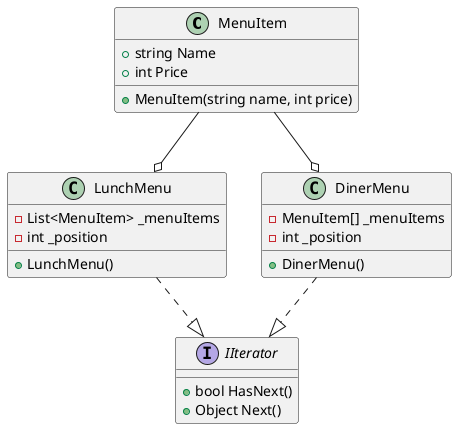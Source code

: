 @startuml

MenuItem --o LunchMenu
MenuItem --o DinerMenu

LunchMenu ..|> IIterator
DinerMenu ..|> IIterator

interface IIterator {
    + bool HasNext()
    + Object Next()
}

class MenuItem {
    + string Name
    + int Price
    + MenuItem(string name, int price)
}

class LunchMenu {
    - List<MenuItem> _menuItems
    - int _position
    + LunchMenu()
}

class DinerMenu {
    - MenuItem[] _menuItems
    - int _position
    + DinerMenu()
}

@enduml